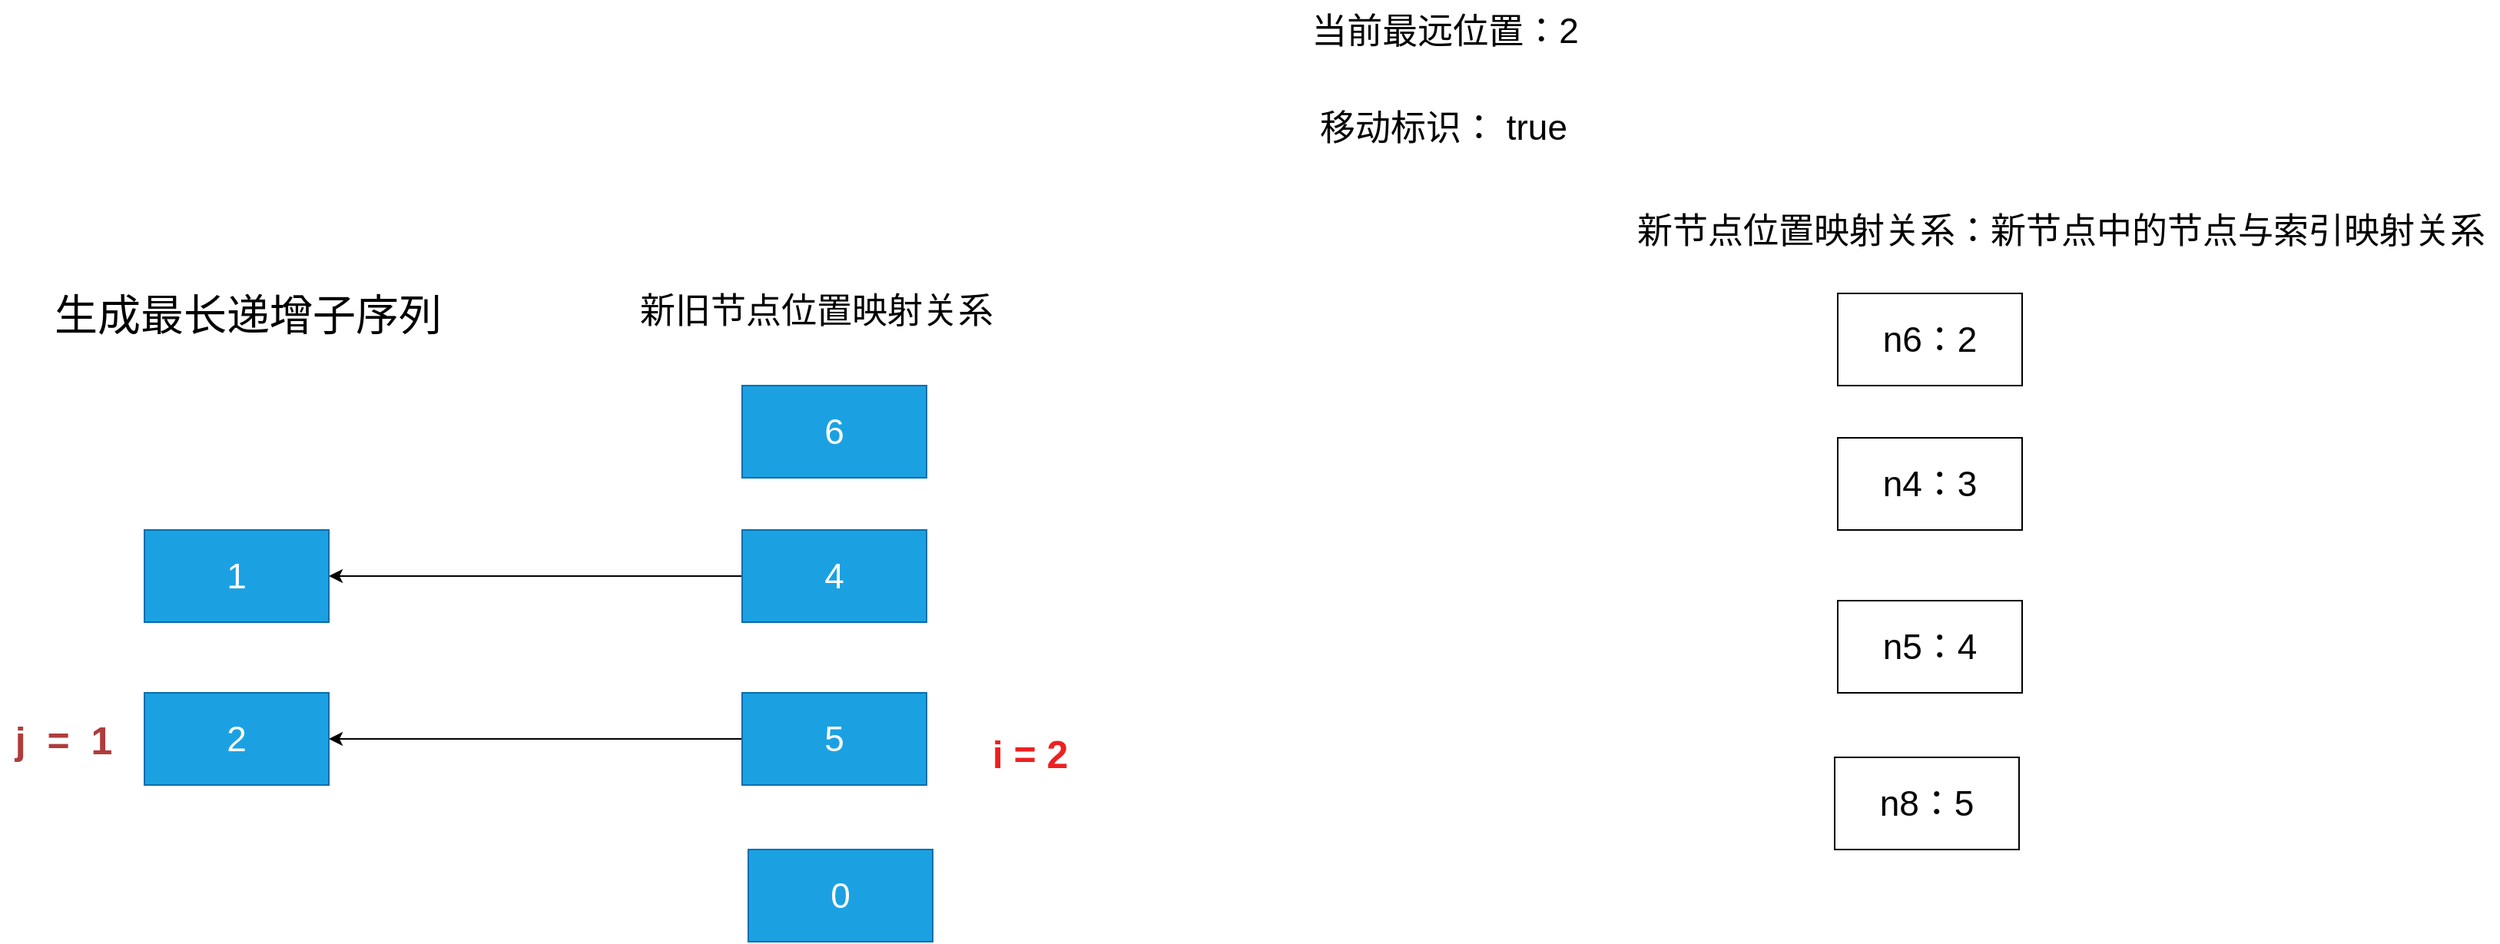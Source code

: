 <mxfile>
    <diagram id="PpO-VeStNTFoF9foxZQZ" name="Page-1">
        <mxGraphModel dx="2714" dy="978" grid="0" gridSize="10" guides="1" tooltips="1" connect="1" arrows="1" fold="1" page="0" pageScale="1" pageWidth="850" pageHeight="1100" math="0" shadow="0">
            <root>
                <mxCell id="0"/>
                <mxCell id="1" parent="0"/>
                <mxCell id="56" value="新节点位置映射关系：新节点中的节点与索引映射关系" style="text;html=1;align=center;verticalAlign=middle;resizable=0;points=[];autosize=1;strokeColor=none;fillColor=none;fontSize=23;" parent="1" vertex="1">
                    <mxGeometry x="-49" y="261" width="570" height="40" as="geometry"/>
                </mxCell>
                <mxCell id="57" value="n6：2" style="rounded=0;whiteSpace=wrap;html=1;fontSize=23;" parent="1" vertex="1">
                    <mxGeometry x="91" y="322" width="120" height="60" as="geometry"/>
                </mxCell>
                <mxCell id="58" value="n4：3" style="rounded=0;whiteSpace=wrap;html=1;fontSize=23;" parent="1" vertex="1">
                    <mxGeometry x="91" y="416" width="120" height="60" as="geometry"/>
                </mxCell>
                <mxCell id="59" value="n5：4" style="rounded=0;whiteSpace=wrap;html=1;fontSize=23;" parent="1" vertex="1">
                    <mxGeometry x="91" y="522" width="120" height="60" as="geometry"/>
                </mxCell>
                <mxCell id="60" value="n8：5" style="rounded=0;whiteSpace=wrap;html=1;fontSize=23;" parent="1" vertex="1">
                    <mxGeometry x="89" y="624" width="120" height="60" as="geometry"/>
                </mxCell>
                <mxCell id="62" value="当前最远位置：2" style="text;html=1;align=center;verticalAlign=middle;resizable=0;points=[];autosize=1;strokeColor=none;fillColor=none;fontSize=23;" parent="1" vertex="1">
                    <mxGeometry x="-261" y="131" width="192" height="40" as="geometry"/>
                </mxCell>
                <mxCell id="63" value="移动标识： true" style="text;html=1;align=center;verticalAlign=middle;resizable=0;points=[];autosize=1;strokeColor=none;fillColor=none;fontSize=23;" parent="1" vertex="1">
                    <mxGeometry x="-256" y="194" width="179" height="40" as="geometry"/>
                </mxCell>
                <mxCell id="64" value="新旧节点位置映射关系" style="text;html=1;align=center;verticalAlign=middle;resizable=0;points=[];autosize=1;strokeColor=none;fillColor=none;fontSize=23;" parent="1" vertex="1">
                    <mxGeometry x="-698" y="313" width="248" height="40" as="geometry"/>
                </mxCell>
                <mxCell id="65" value="6" style="rounded=0;whiteSpace=wrap;html=1;fontSize=23;fillColor=#1ba1e2;fontColor=#ffffff;strokeColor=#006EAF;" parent="1" vertex="1">
                    <mxGeometry x="-622" y="382" width="120" height="60" as="geometry"/>
                </mxCell>
                <mxCell id="75" style="edgeStyle=none;html=1;" parent="1" source="66" target="72" edge="1">
                    <mxGeometry relative="1" as="geometry"/>
                </mxCell>
                <mxCell id="66" value="4" style="rounded=0;whiteSpace=wrap;html=1;fontSize=23;fillColor=#1ba1e2;fontColor=#ffffff;strokeColor=#006EAF;" parent="1" vertex="1">
                    <mxGeometry x="-622" y="476" width="120" height="60" as="geometry"/>
                </mxCell>
                <mxCell id="76" style="edgeStyle=none;html=1;" parent="1" source="67" target="73" edge="1">
                    <mxGeometry relative="1" as="geometry"/>
                </mxCell>
                <mxCell id="67" value="5" style="rounded=0;whiteSpace=wrap;html=1;fontSize=23;fillColor=#1ba1e2;fontColor=#ffffff;strokeColor=#006EAF;" parent="1" vertex="1">
                    <mxGeometry x="-622" y="582" width="120" height="60" as="geometry"/>
                </mxCell>
                <mxCell id="68" value="0" style="rounded=0;whiteSpace=wrap;html=1;fontSize=23;fillColor=#1ba1e2;fontColor=#ffffff;strokeColor=#006EAF;" parent="1" vertex="1">
                    <mxGeometry x="-618" y="684" width="120" height="60" as="geometry"/>
                </mxCell>
                <mxCell id="70" value="生成最长递增子序列" style="text;html=1;align=center;verticalAlign=middle;resizable=0;points=[];autosize=1;strokeColor=none;fillColor=none;fontSize=28;" parent="1" vertex="1">
                    <mxGeometry x="-1079" y="313" width="270" height="46" as="geometry"/>
                </mxCell>
                <mxCell id="72" value="1" style="rounded=0;whiteSpace=wrap;html=1;fontSize=23;fillColor=#1ba1e2;fontColor=#ffffff;strokeColor=#006EAF;" parent="1" vertex="1">
                    <mxGeometry x="-1011" y="476" width="120" height="60" as="geometry"/>
                </mxCell>
                <mxCell id="73" value="2" style="rounded=0;whiteSpace=wrap;html=1;fontSize=23;fillColor=#1ba1e2;fontColor=#ffffff;strokeColor=#006EAF;" parent="1" vertex="1">
                    <mxGeometry x="-1011" y="582" width="120" height="60" as="geometry"/>
                </mxCell>
                <mxCell id="77" value="j&amp;nbsp; =&amp;nbsp; 1" style="text;html=1;align=center;verticalAlign=middle;resizable=0;points=[];autosize=1;strokeColor=none;fillColor=none;fontSize=25;fontStyle=1;horizontal=1;fontColor=#af3c3c;" parent="1" vertex="1">
                    <mxGeometry x="-1105" y="591" width="81" height="42" as="geometry"/>
                </mxCell>
                <mxCell id="78" value="i = 2" style="text;html=1;align=center;verticalAlign=middle;resizable=0;points=[];autosize=1;strokeColor=none;fillColor=none;fontSize=25;fontStyle=1;fontColor=#ee2020;" parent="1" vertex="1">
                    <mxGeometry x="-469" y="600" width="67" height="42" as="geometry"/>
                </mxCell>
            </root>
        </mxGraphModel>
    </diagram>
</mxfile>